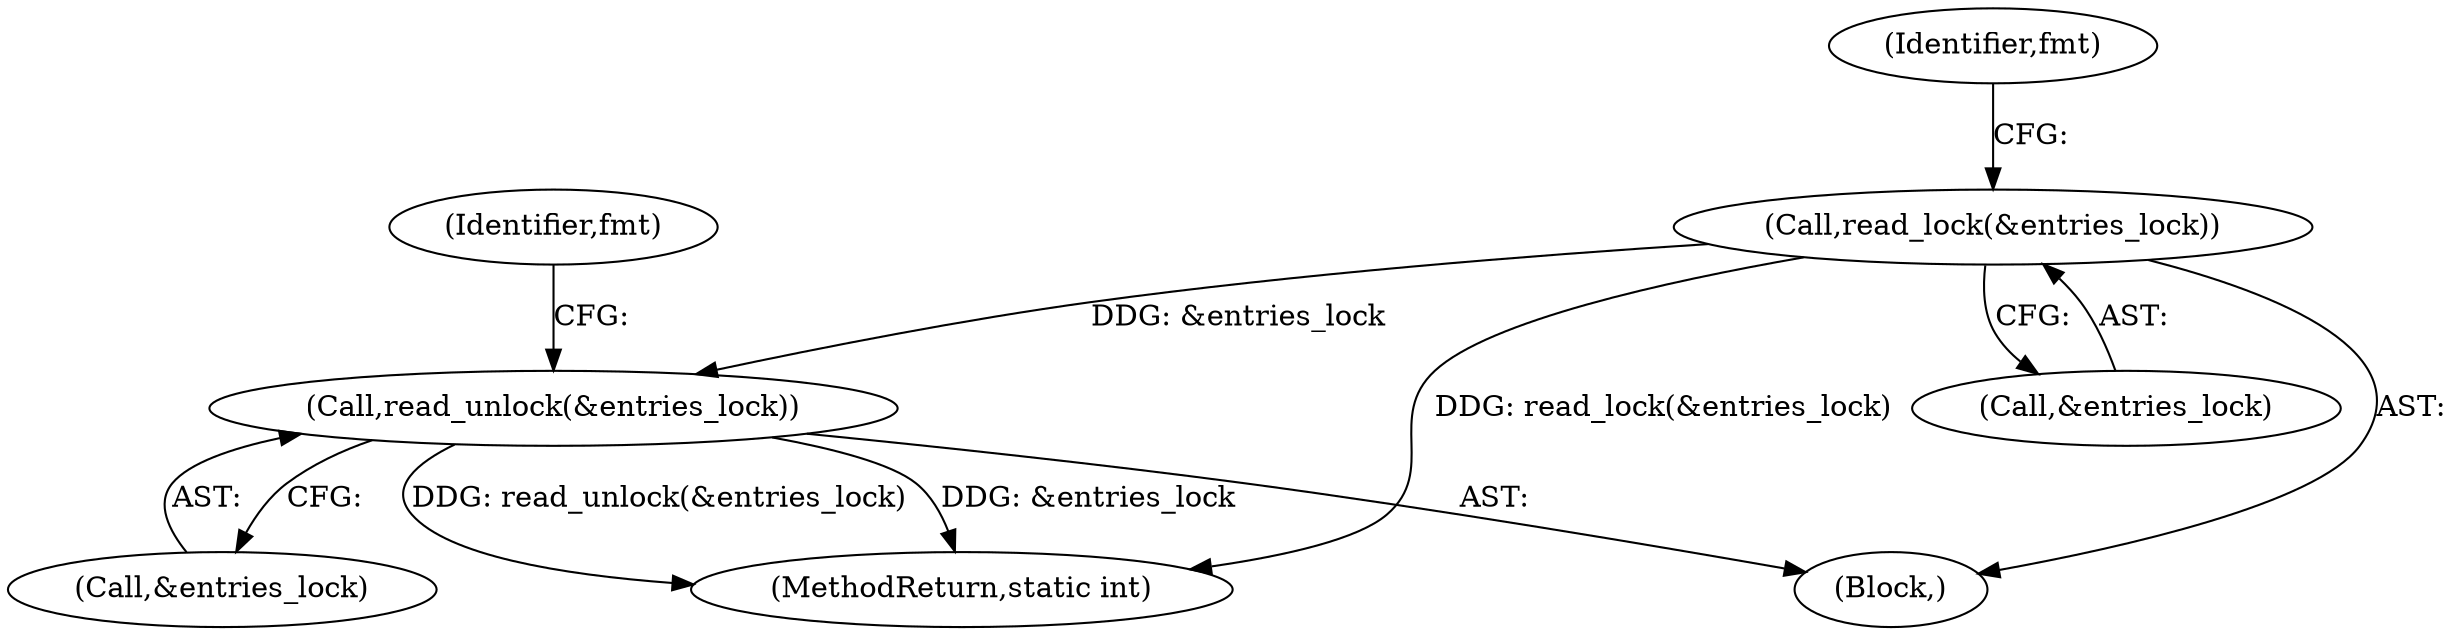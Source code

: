 digraph "0_linux_b66c5984017533316fd1951770302649baf1aa33@API" {
"1000135" [label="(Call,read_lock(&entries_lock))"];
"1000150" [label="(Call,read_unlock(&entries_lock))"];
"1000155" [label="(Identifier,fmt)"];
"1000355" [label="(MethodReturn,static int)"];
"1000135" [label="(Call,read_lock(&entries_lock))"];
"1000110" [label="(Block,)"];
"1000139" [label="(Identifier,fmt)"];
"1000150" [label="(Call,read_unlock(&entries_lock))"];
"1000151" [label="(Call,&entries_lock)"];
"1000136" [label="(Call,&entries_lock)"];
"1000135" -> "1000110"  [label="AST: "];
"1000135" -> "1000136"  [label="CFG: "];
"1000136" -> "1000135"  [label="AST: "];
"1000139" -> "1000135"  [label="CFG: "];
"1000135" -> "1000355"  [label="DDG: read_lock(&entries_lock)"];
"1000135" -> "1000150"  [label="DDG: &entries_lock"];
"1000150" -> "1000110"  [label="AST: "];
"1000150" -> "1000151"  [label="CFG: "];
"1000151" -> "1000150"  [label="AST: "];
"1000155" -> "1000150"  [label="CFG: "];
"1000150" -> "1000355"  [label="DDG: &entries_lock"];
"1000150" -> "1000355"  [label="DDG: read_unlock(&entries_lock)"];
}
